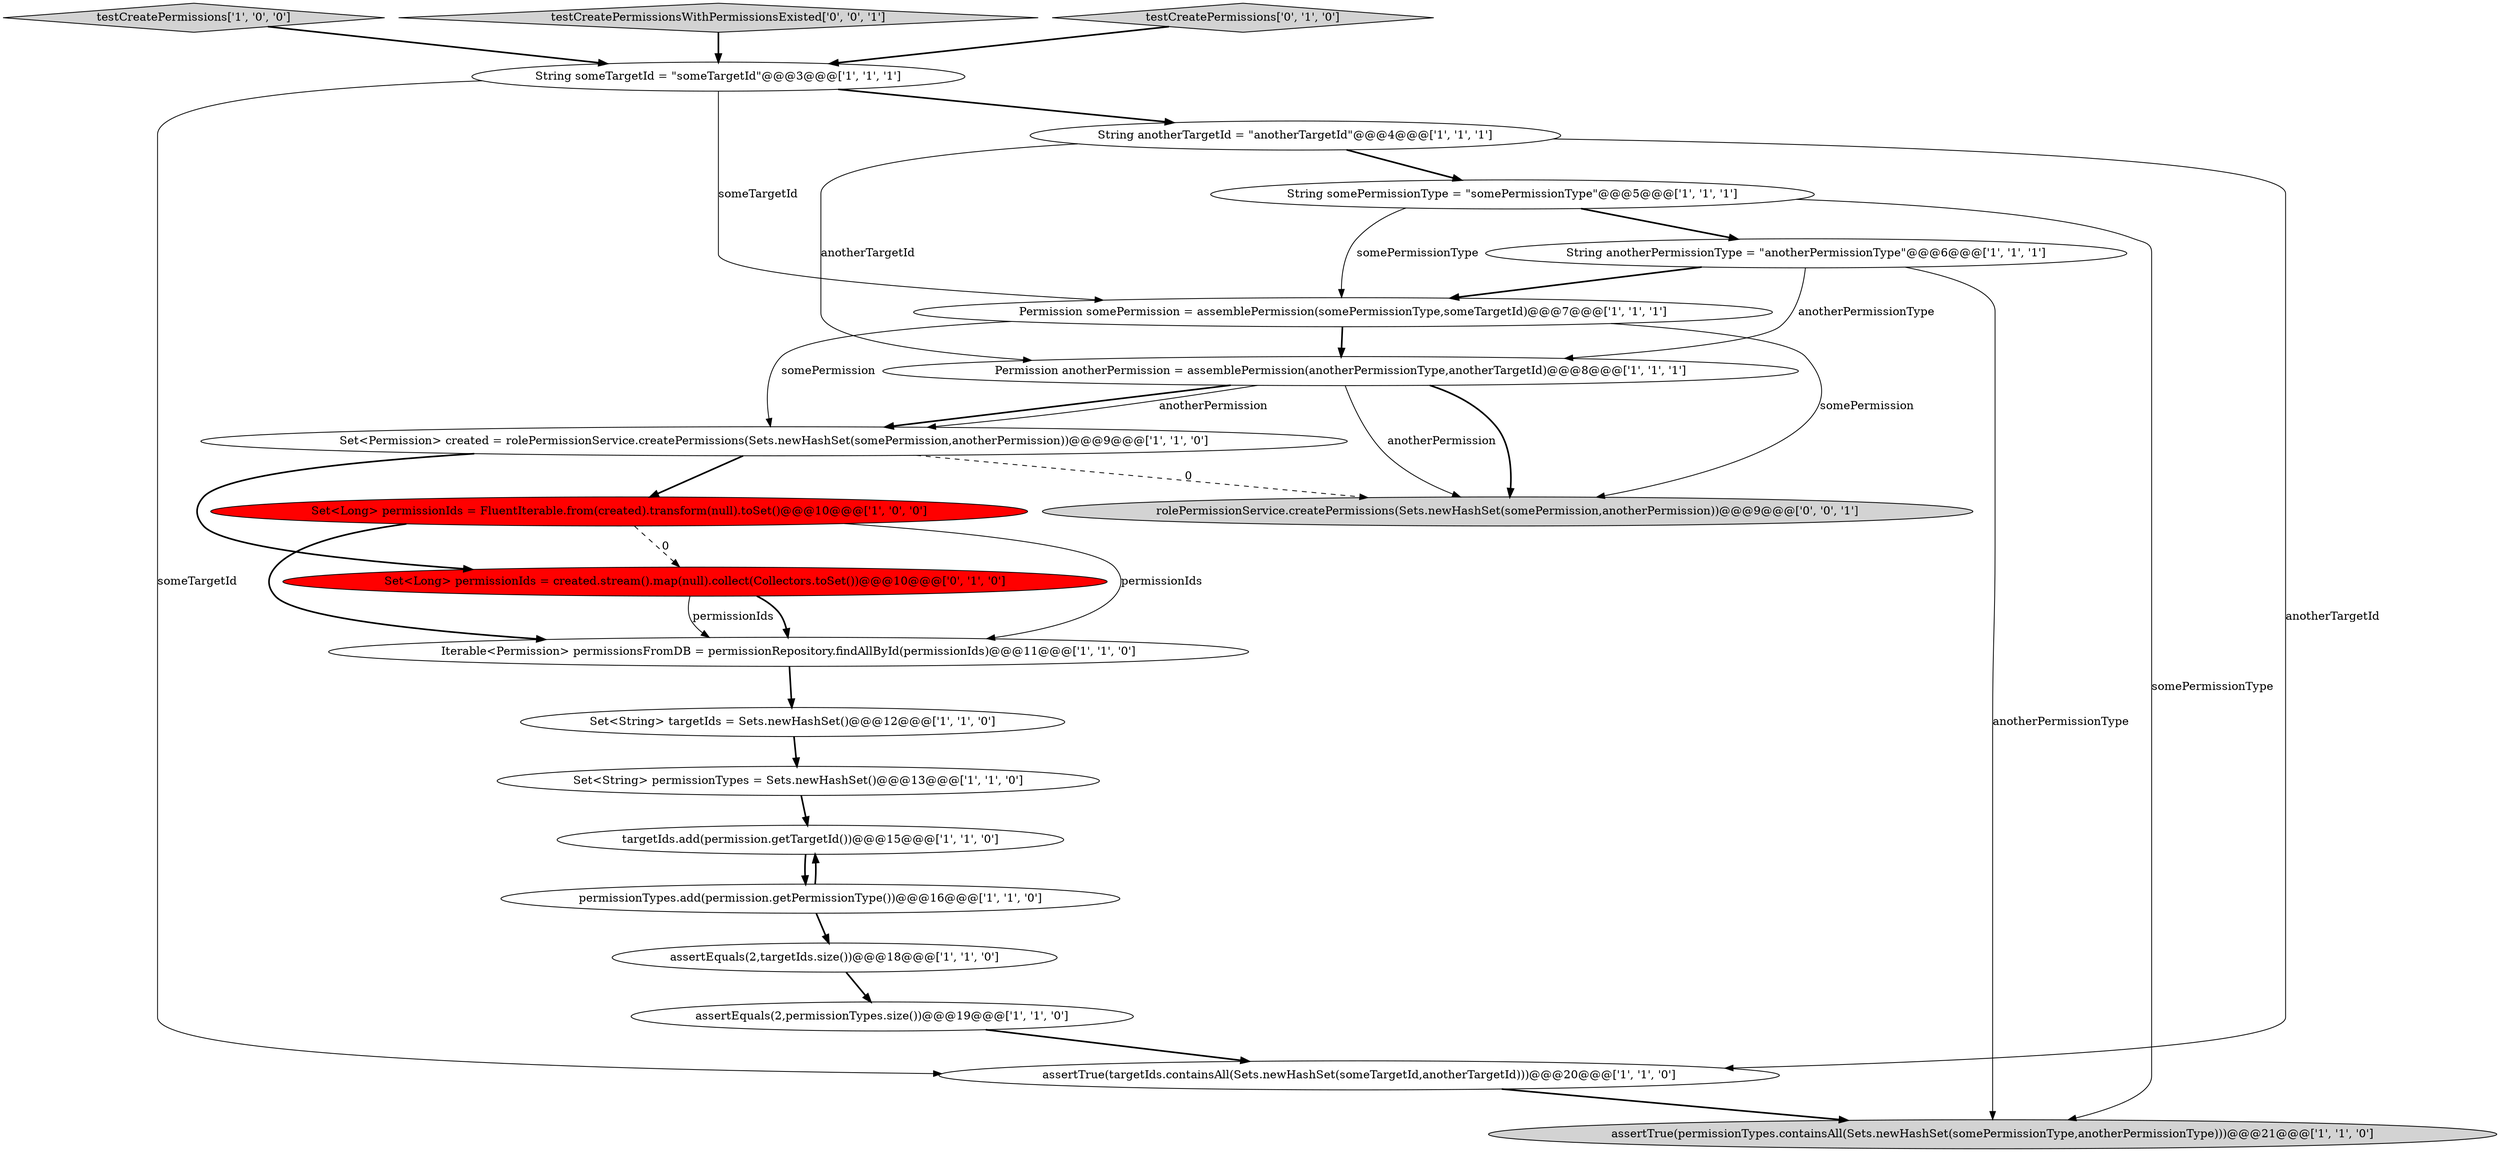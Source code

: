 digraph {
6 [style = filled, label = "String someTargetId = \"someTargetId\"@@@3@@@['1', '1', '1']", fillcolor = white, shape = ellipse image = "AAA0AAABBB1BBB"];
15 [style = filled, label = "Set<String> targetIds = Sets.newHashSet()@@@12@@@['1', '1', '0']", fillcolor = white, shape = ellipse image = "AAA0AAABBB1BBB"];
17 [style = filled, label = "permissionTypes.add(permission.getPermissionType())@@@16@@@['1', '1', '0']", fillcolor = white, shape = ellipse image = "AAA0AAABBB1BBB"];
16 [style = filled, label = "assertTrue(permissionTypes.containsAll(Sets.newHashSet(somePermissionType,anotherPermissionType)))@@@21@@@['1', '1', '0']", fillcolor = lightgray, shape = ellipse image = "AAA0AAABBB1BBB"];
8 [style = filled, label = "String anotherTargetId = \"anotherTargetId\"@@@4@@@['1', '1', '1']", fillcolor = white, shape = ellipse image = "AAA0AAABBB1BBB"];
3 [style = filled, label = "Set<String> permissionTypes = Sets.newHashSet()@@@13@@@['1', '1', '0']", fillcolor = white, shape = ellipse image = "AAA0AAABBB1BBB"];
12 [style = filled, label = "Iterable<Permission> permissionsFromDB = permissionRepository.findAllById(permissionIds)@@@11@@@['1', '1', '0']", fillcolor = white, shape = ellipse image = "AAA0AAABBB1BBB"];
11 [style = filled, label = "testCreatePermissions['1', '0', '0']", fillcolor = lightgray, shape = diamond image = "AAA0AAABBB1BBB"];
20 [style = filled, label = "testCreatePermissionsWithPermissionsExisted['0', '0', '1']", fillcolor = lightgray, shape = diamond image = "AAA0AAABBB3BBB"];
5 [style = filled, label = "assertTrue(targetIds.containsAll(Sets.newHashSet(someTargetId,anotherTargetId)))@@@20@@@['1', '1', '0']", fillcolor = white, shape = ellipse image = "AAA0AAABBB1BBB"];
4 [style = filled, label = "assertEquals(2,targetIds.size())@@@18@@@['1', '1', '0']", fillcolor = white, shape = ellipse image = "AAA0AAABBB1BBB"];
14 [style = filled, label = "assertEquals(2,permissionTypes.size())@@@19@@@['1', '1', '0']", fillcolor = white, shape = ellipse image = "AAA0AAABBB1BBB"];
7 [style = filled, label = "Permission somePermission = assemblePermission(somePermissionType,someTargetId)@@@7@@@['1', '1', '1']", fillcolor = white, shape = ellipse image = "AAA0AAABBB1BBB"];
2 [style = filled, label = "Permission anotherPermission = assemblePermission(anotherPermissionType,anotherTargetId)@@@8@@@['1', '1', '1']", fillcolor = white, shape = ellipse image = "AAA0AAABBB1BBB"];
21 [style = filled, label = "rolePermissionService.createPermissions(Sets.newHashSet(somePermission,anotherPermission))@@@9@@@['0', '0', '1']", fillcolor = lightgray, shape = ellipse image = "AAA0AAABBB3BBB"];
0 [style = filled, label = "String somePermissionType = \"somePermissionType\"@@@5@@@['1', '1', '1']", fillcolor = white, shape = ellipse image = "AAA0AAABBB1BBB"];
19 [style = filled, label = "Set<Long> permissionIds = created.stream().map(null).collect(Collectors.toSet())@@@10@@@['0', '1', '0']", fillcolor = red, shape = ellipse image = "AAA1AAABBB2BBB"];
10 [style = filled, label = "Set<Long> permissionIds = FluentIterable.from(created).transform(null).toSet()@@@10@@@['1', '0', '0']", fillcolor = red, shape = ellipse image = "AAA1AAABBB1BBB"];
9 [style = filled, label = "targetIds.add(permission.getTargetId())@@@15@@@['1', '1', '0']", fillcolor = white, shape = ellipse image = "AAA0AAABBB1BBB"];
1 [style = filled, label = "Set<Permission> created = rolePermissionService.createPermissions(Sets.newHashSet(somePermission,anotherPermission))@@@9@@@['1', '1', '0']", fillcolor = white, shape = ellipse image = "AAA0AAABBB1BBB"];
18 [style = filled, label = "testCreatePermissions['0', '1', '0']", fillcolor = lightgray, shape = diamond image = "AAA0AAABBB2BBB"];
13 [style = filled, label = "String anotherPermissionType = \"anotherPermissionType\"@@@6@@@['1', '1', '1']", fillcolor = white, shape = ellipse image = "AAA0AAABBB1BBB"];
4->14 [style = bold, label=""];
0->7 [style = solid, label="somePermissionType"];
0->13 [style = bold, label=""];
0->16 [style = solid, label="somePermissionType"];
19->12 [style = bold, label=""];
2->1 [style = bold, label=""];
10->19 [style = dashed, label="0"];
17->9 [style = bold, label=""];
11->6 [style = bold, label=""];
7->1 [style = solid, label="somePermission"];
12->15 [style = bold, label=""];
9->17 [style = bold, label=""];
1->21 [style = dashed, label="0"];
20->6 [style = bold, label=""];
15->3 [style = bold, label=""];
6->7 [style = solid, label="someTargetId"];
10->12 [style = solid, label="permissionIds"];
2->21 [style = solid, label="anotherPermission"];
7->21 [style = solid, label="somePermission"];
8->0 [style = bold, label=""];
3->9 [style = bold, label=""];
5->16 [style = bold, label=""];
13->16 [style = solid, label="anotherPermissionType"];
8->2 [style = solid, label="anotherTargetId"];
18->6 [style = bold, label=""];
10->12 [style = bold, label=""];
7->2 [style = bold, label=""];
13->7 [style = bold, label=""];
2->21 [style = bold, label=""];
19->12 [style = solid, label="permissionIds"];
6->8 [style = bold, label=""];
8->5 [style = solid, label="anotherTargetId"];
2->1 [style = solid, label="anotherPermission"];
13->2 [style = solid, label="anotherPermissionType"];
6->5 [style = solid, label="someTargetId"];
1->19 [style = bold, label=""];
1->10 [style = bold, label=""];
17->4 [style = bold, label=""];
14->5 [style = bold, label=""];
}
